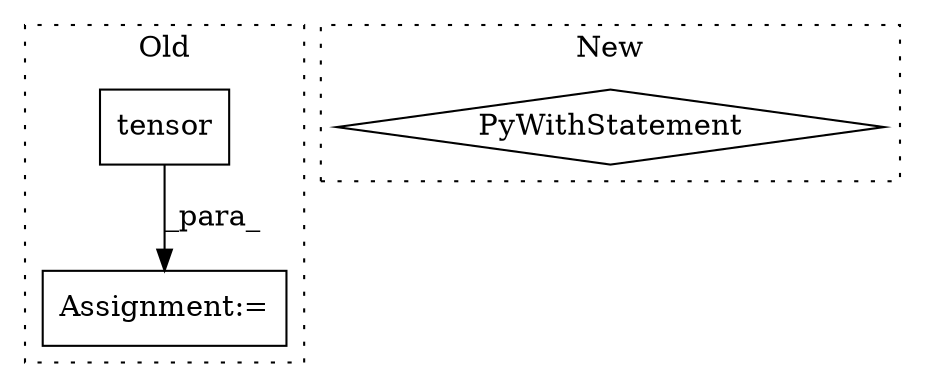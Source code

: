 digraph G {
subgraph cluster0 {
1 [label="tensor" a="32" s="6214,6247" l="7,1" shape="box"];
3 [label="Assignment:=" a="7" s="6207" l="1" shape="box"];
label = "Old";
style="dotted";
}
subgraph cluster1 {
2 [label="PyWithStatement" a="104" s="7377,7414" l="10,2" shape="diamond"];
label = "New";
style="dotted";
}
1 -> 3 [label="_para_"];
}